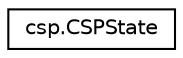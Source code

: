 digraph "Graphical Class Hierarchy"
{
  edge [fontname="Helvetica",fontsize="10",labelfontname="Helvetica",labelfontsize="10"];
  node [fontname="Helvetica",fontsize="10",shape=record];
  rankdir="LR";
  Node1 [label="csp.CSPState",height=0.2,width=0.4,color="black", fillcolor="white", style="filled",URL="$classcsp_1_1_c_s_p_state.html"];
}
